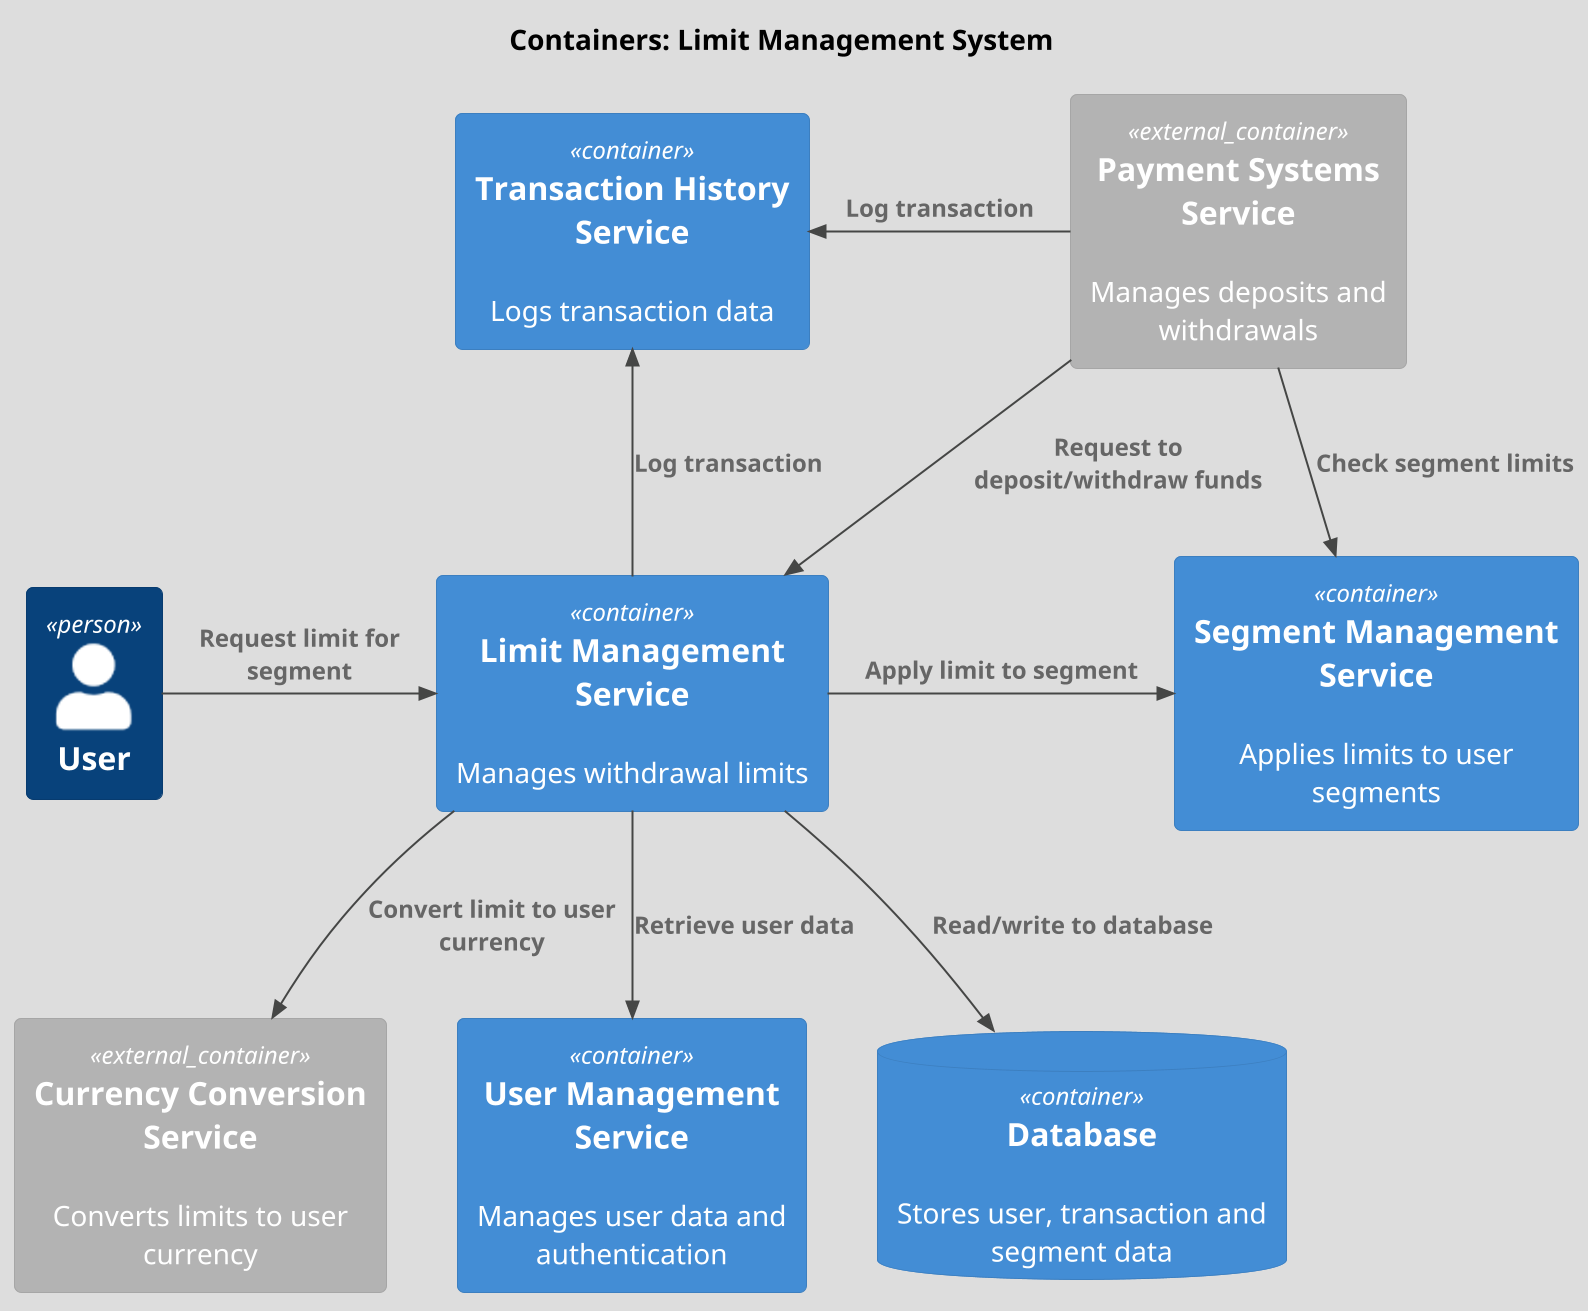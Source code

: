 @startuml
!include <C4/C4_Container>
!theme toy
title Containers: Limit Management System
scale 2
Person(User, "User")
Container_Ext(CurrencyService, "Currency Conversion Service", "", "Converts limits to user currency")
Container(LimitService,"Limit Management Service", "","Manages withdrawal limits")
Container(UserService, "User Management Service","","Manages user data and authentication")
Container(TransactionService, "Transaction History Service","","Logs transaction data")
Container(SegmentService, "Segment Management Service","","Applies limits to user segments")
ContainerDb(DB, "Database","","Stores user, transaction and segment data")
Container_Ext(PaymentService, "Payment Systems Service", "", "Manages deposits and withdrawals")

Rel_R(User, LimitService, "Request limit for segment")
Rel(LimitService, CurrencyService, "Convert limit to user currency")
Rel(LimitService, UserService, "Retrieve user data")
Rel_U(LimitService, TransactionService, "Log transaction")
Rel_R(LimitService, SegmentService, "Apply limit to segment")
Rel(LimitService, DB, "Read/write to database")
Rel(PaymentService, LimitService, "Request to deposit/withdraw funds")
Rel_L(PaymentService, TransactionService, "Log transaction")
Rel(PaymentService, SegmentService, "Check segment limits")

@enduml
